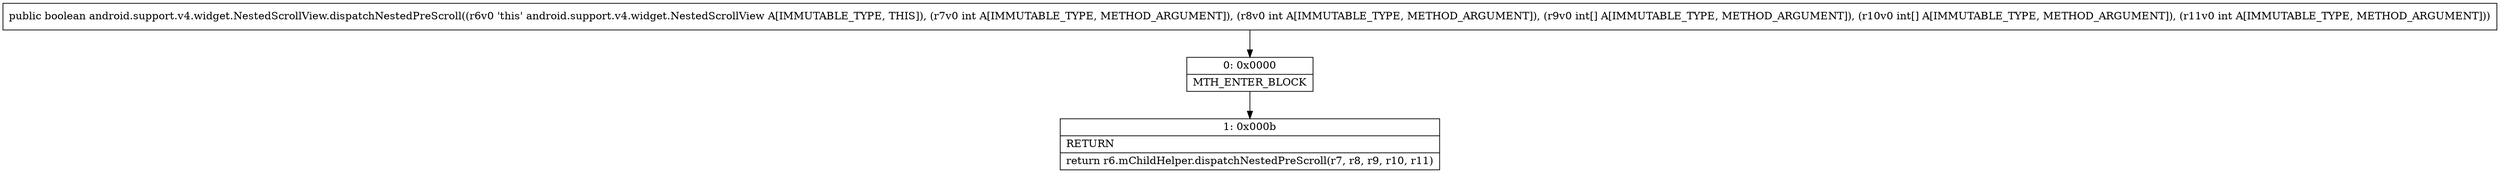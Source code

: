 digraph "CFG forandroid.support.v4.widget.NestedScrollView.dispatchNestedPreScroll(II[I[II)Z" {
Node_0 [shape=record,label="{0\:\ 0x0000|MTH_ENTER_BLOCK\l}"];
Node_1 [shape=record,label="{1\:\ 0x000b|RETURN\l|return r6.mChildHelper.dispatchNestedPreScroll(r7, r8, r9, r10, r11)\l}"];
MethodNode[shape=record,label="{public boolean android.support.v4.widget.NestedScrollView.dispatchNestedPreScroll((r6v0 'this' android.support.v4.widget.NestedScrollView A[IMMUTABLE_TYPE, THIS]), (r7v0 int A[IMMUTABLE_TYPE, METHOD_ARGUMENT]), (r8v0 int A[IMMUTABLE_TYPE, METHOD_ARGUMENT]), (r9v0 int[] A[IMMUTABLE_TYPE, METHOD_ARGUMENT]), (r10v0 int[] A[IMMUTABLE_TYPE, METHOD_ARGUMENT]), (r11v0 int A[IMMUTABLE_TYPE, METHOD_ARGUMENT])) }"];
MethodNode -> Node_0;
Node_0 -> Node_1;
}

